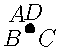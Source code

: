 pair A = dir(140);
pair B = dir(200);
pair C = dir(-20);
pair D = dir(80);

draw(A--C);
draw(B--D);
filldraw(A--B--C--D--cycle, opacity(0.2)+pink, black);

dot("$A$", A, dir(130));
dot("$B$", B, dir(210));
dot("$C$", C, dir(-30));
dot("$D$", D, dir(80));

/*
    Source: Ptolemy's Theorem (5.9)
    Points: A B C D
    Item: A B C D

    Text: Given $AB\cdot CD+AD\cdot BC=AC\cdot BD$.
*/
